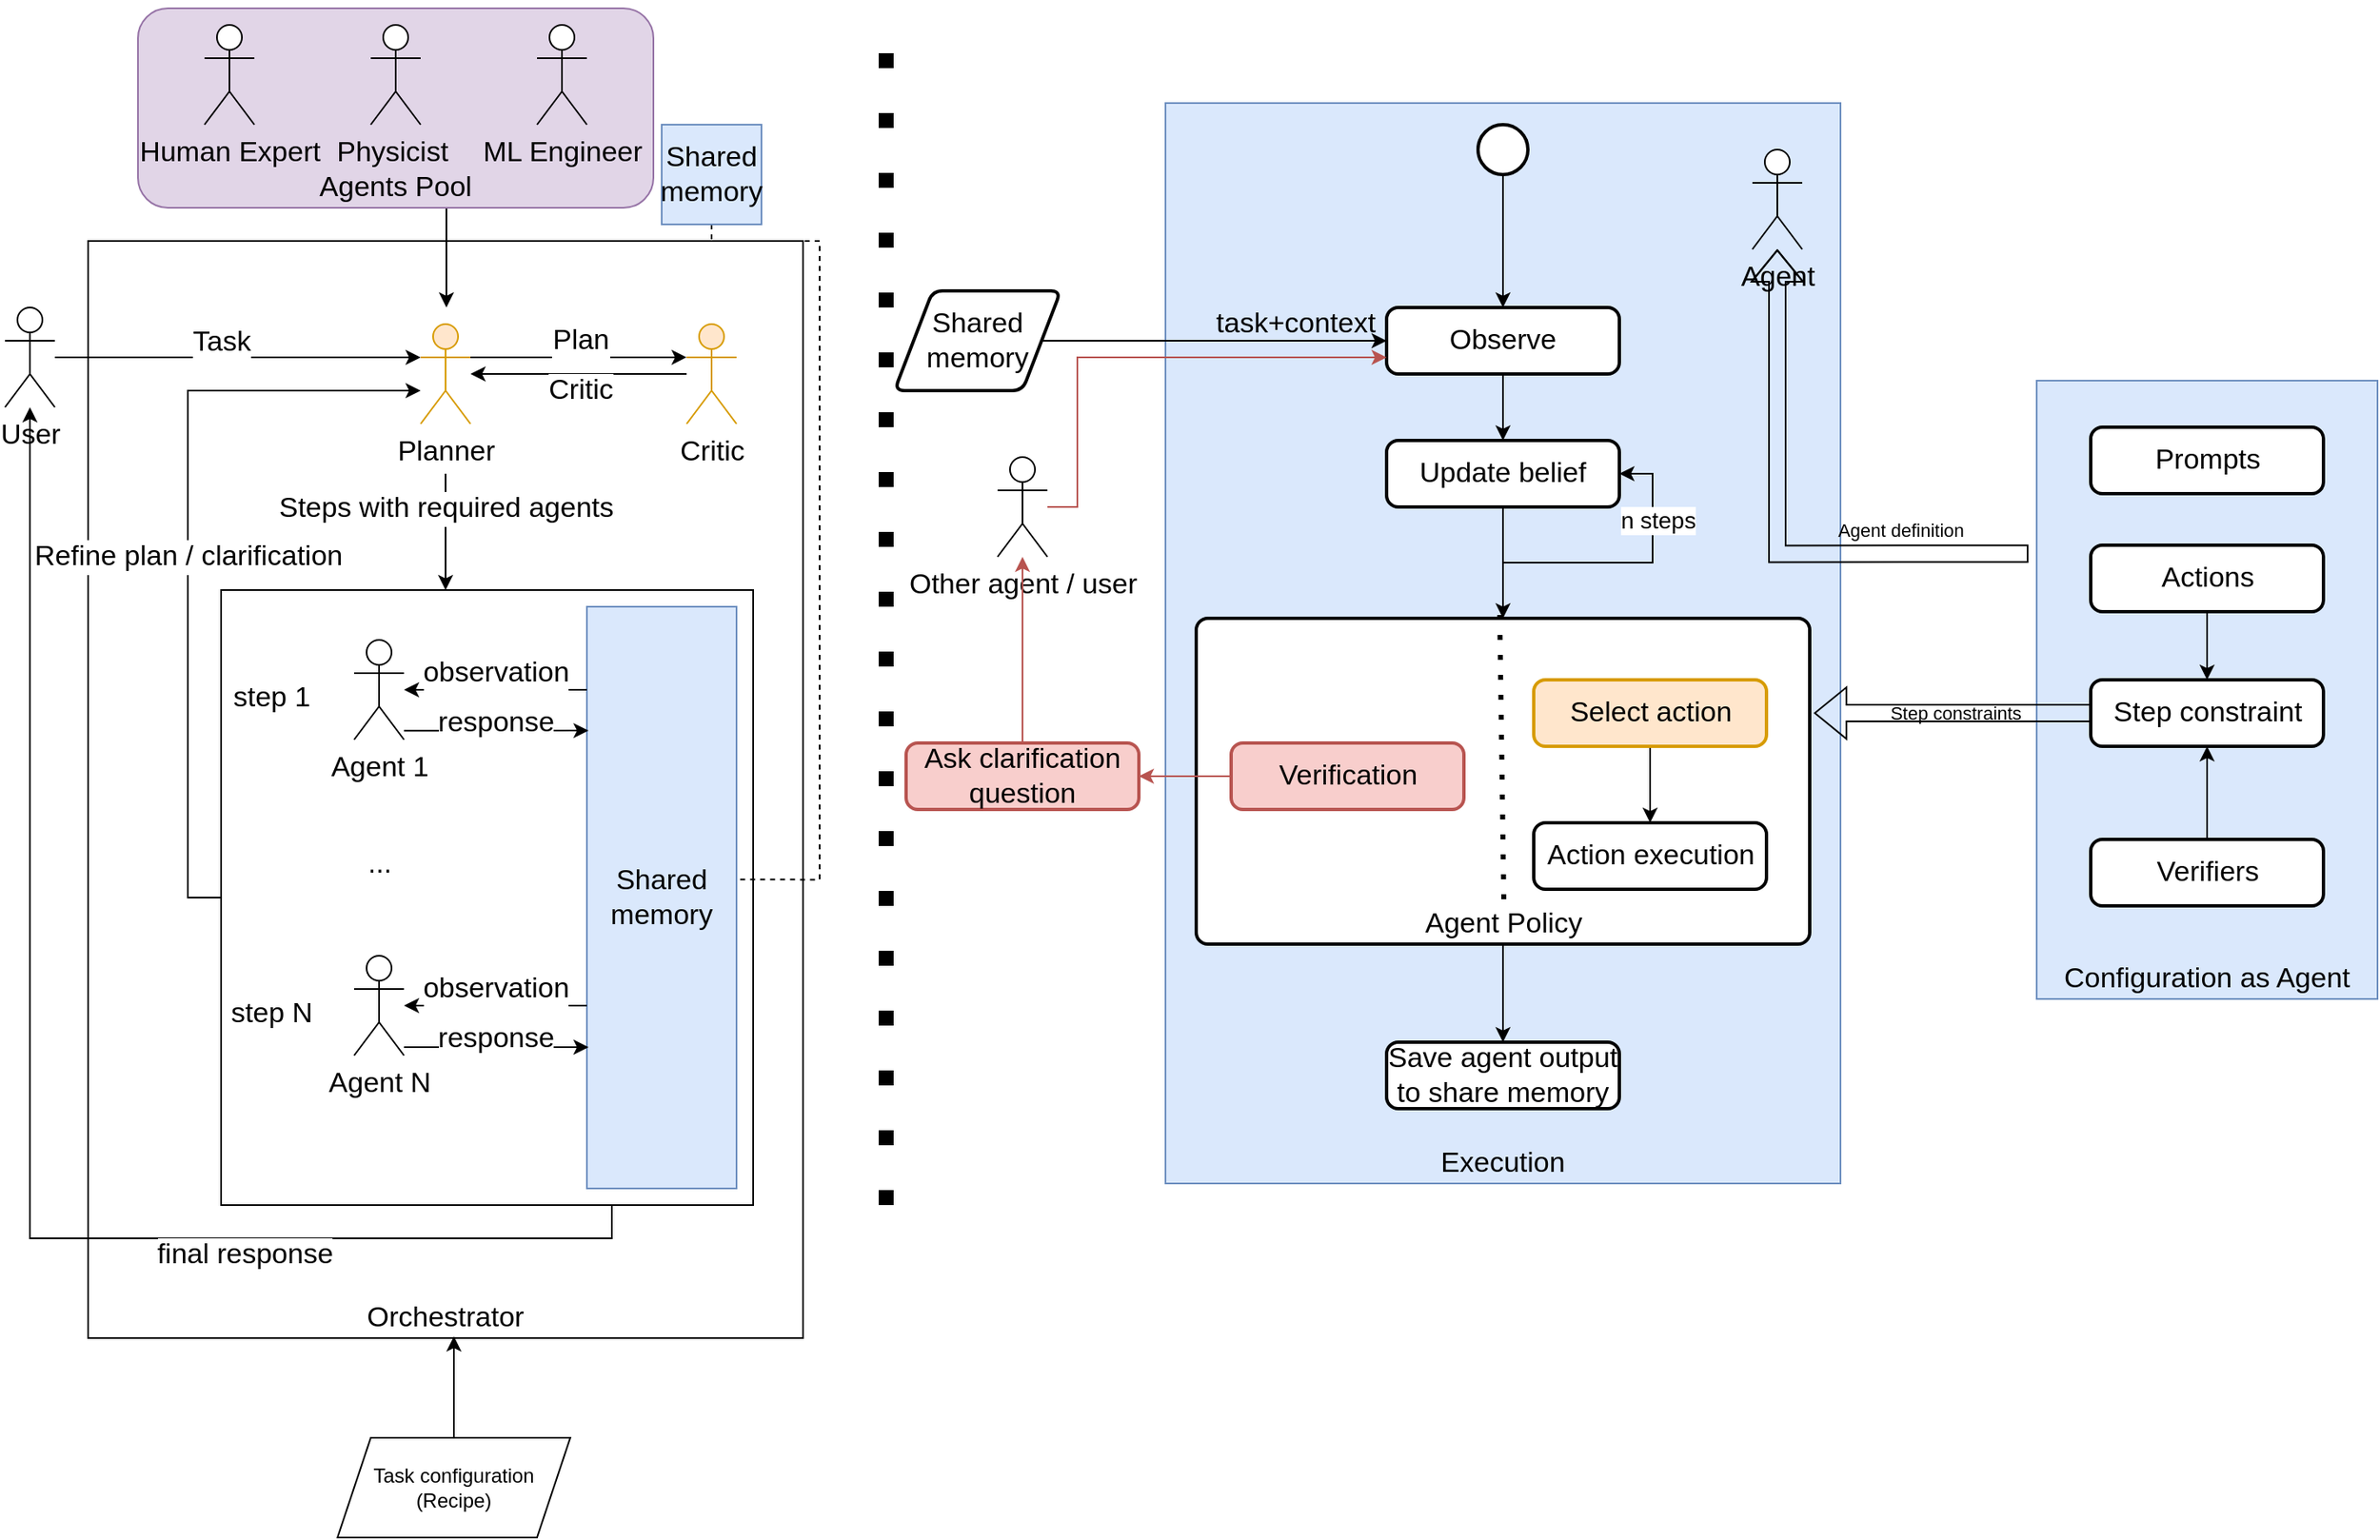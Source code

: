 <mxfile>
    <diagram id="fZ0vvQF5N2DYQitv8n2l" name="Page-1">
        <mxGraphModel dx="1811" dy="589" grid="1" gridSize="10" guides="1" tooltips="1" connect="1" arrows="1" fold="1" page="1" pageScale="1" pageWidth="850" pageHeight="1100" math="0" shadow="0">
            <root>
                <mxCell id="0"/>
                <mxCell id="1" parent="0"/>
                <mxCell id="2" value="&lt;font style=&quot;font-size: 17px;&quot;&gt;Orchestrator&lt;/font&gt;" style="rounded=0;whiteSpace=wrap;html=1;verticalAlign=bottom;" parent="1" vertex="1">
                    <mxGeometry x="-10" y="310" width="430" height="660" as="geometry"/>
                </mxCell>
                <mxCell id="3" value="Task configuration&lt;br&gt;(Recipe)" style="shape=parallelogram;perimeter=parallelogramPerimeter;whiteSpace=wrap;html=1;fixedSize=1;" parent="1" vertex="1">
                    <mxGeometry x="140" y="1030" width="140" height="60" as="geometry"/>
                </mxCell>
                <mxCell id="4" style="edgeStyle=orthogonalEdgeStyle;rounded=0;orthogonalLoop=1;jettySize=auto;html=1;" parent="1" source="3" edge="1">
                    <mxGeometry relative="1" as="geometry">
                        <mxPoint x="210" y="969" as="targetPoint"/>
                        <Array as="points">
                            <mxPoint x="210" y="969"/>
                        </Array>
                    </mxGeometry>
                </mxCell>
                <mxCell id="5" value="Configuration as Agent" style="rounded=0;whiteSpace=wrap;html=1;fillColor=#dae8fc;strokeColor=#6c8ebf;verticalAlign=bottom;fontSize=17;" parent="1" vertex="1">
                    <mxGeometry x="1162" y="394" width="205" height="372" as="geometry"/>
                </mxCell>
                <mxCell id="6" style="edgeStyle=orthogonalEdgeStyle;rounded=0;orthogonalLoop=1;jettySize=auto;html=1;" parent="1" source="7" target="74" edge="1">
                    <mxGeometry relative="1" as="geometry"/>
                </mxCell>
                <mxCell id="7" value="Actions" style="rounded=1;whiteSpace=wrap;html=1;absoluteArcSize=1;arcSize=14;strokeWidth=2;fontSize=17;" parent="1" vertex="1">
                    <mxGeometry x="1194.5" y="493" width="140" height="40" as="geometry"/>
                </mxCell>
                <mxCell id="8" style="edgeStyle=orthogonalEdgeStyle;rounded=0;orthogonalLoop=1;jettySize=auto;html=1;" parent="1" source="9" target="74" edge="1">
                    <mxGeometry relative="1" as="geometry"/>
                </mxCell>
                <mxCell id="9" value="Verifiers" style="rounded=1;whiteSpace=wrap;html=1;absoluteArcSize=1;arcSize=14;strokeWidth=2;fontSize=17;" parent="1" vertex="1">
                    <mxGeometry x="1194.5" y="670" width="140" height="40" as="geometry"/>
                </mxCell>
                <mxCell id="10" value="Prompts" style="rounded=1;whiteSpace=wrap;html=1;absoluteArcSize=1;arcSize=14;strokeWidth=2;fontSize=17;" parent="1" vertex="1">
                    <mxGeometry x="1194.5" y="422" width="140" height="40" as="geometry"/>
                </mxCell>
                <mxCell id="11" value="Execution" style="rounded=0;whiteSpace=wrap;html=1;fillColor=#dae8fc;strokeColor=#6c8ebf;verticalAlign=bottom;fontSize=17;" parent="1" vertex="1">
                    <mxGeometry x="638" y="227" width="406" height="650" as="geometry"/>
                </mxCell>
                <mxCell id="12" style="edgeStyle=orthogonalEdgeStyle;rounded=0;orthogonalLoop=1;jettySize=auto;html=1;fontSize=17;" parent="1" source="14" edge="1">
                    <mxGeometry relative="1" as="geometry">
                        <mxPoint x="190" y="380" as="targetPoint"/>
                    </mxGeometry>
                </mxCell>
                <mxCell id="13" value="Task" style="edgeLabel;html=1;align=center;verticalAlign=middle;resizable=0;points=[];fontSize=17;" parent="12" connectable="0" vertex="1">
                    <mxGeometry x="0.084" y="-3" relative="1" as="geometry">
                        <mxPoint x="-19" y="-13" as="offset"/>
                    </mxGeometry>
                </mxCell>
                <mxCell id="14" value="User" style="shape=umlActor;verticalLabelPosition=bottom;verticalAlign=top;html=1;outlineConnect=0;fontSize=17;" parent="1" vertex="1">
                    <mxGeometry x="-60" y="350" width="30" height="60" as="geometry"/>
                </mxCell>
                <mxCell id="15" style="edgeStyle=orthogonalEdgeStyle;rounded=0;orthogonalLoop=1;jettySize=auto;html=1;fontSize=17;" parent="1" edge="1">
                    <mxGeometry relative="1" as="geometry">
                        <mxPoint x="205" y="520" as="targetPoint"/>
                        <mxPoint x="205" y="450" as="sourcePoint"/>
                    </mxGeometry>
                </mxCell>
                <mxCell id="16" value="Steps with required agents" style="edgeLabel;html=1;align=center;verticalAlign=middle;resizable=0;points=[];fontSize=17;" parent="15" connectable="0" vertex="1">
                    <mxGeometry x="0.182" y="-1" relative="1" as="geometry">
                        <mxPoint x="1" y="-21" as="offset"/>
                    </mxGeometry>
                </mxCell>
                <mxCell id="17" value="Planner" style="shape=umlActor;verticalLabelPosition=bottom;verticalAlign=top;html=1;outlineConnect=0;fillColor=#ffe6cc;strokeColor=#d79b00;fontSize=17;" parent="1" vertex="1">
                    <mxGeometry x="190" y="360" width="30" height="60" as="geometry"/>
                </mxCell>
                <mxCell id="18" style="edgeStyle=orthogonalEdgeStyle;rounded=0;orthogonalLoop=1;jettySize=auto;html=1;fontSize=17;" parent="1" source="20" target="17" edge="1">
                    <mxGeometry relative="1" as="geometry"/>
                </mxCell>
                <mxCell id="19" value="Critic" style="edgeLabel;html=1;align=center;verticalAlign=middle;resizable=0;points=[];fontSize=17;" parent="18" connectable="0" vertex="1">
                    <mxGeometry x="0.062" y="2" relative="1" as="geometry">
                        <mxPoint x="5" y="8" as="offset"/>
                    </mxGeometry>
                </mxCell>
                <mxCell id="20" value="Critic" style="shape=umlActor;verticalLabelPosition=bottom;verticalAlign=top;html=1;outlineConnect=0;fillColor=#ffe6cc;strokeColor=#d79b00;fontSize=17;" parent="1" vertex="1">
                    <mxGeometry x="350" y="360" width="30" height="60" as="geometry"/>
                </mxCell>
                <mxCell id="21" style="edgeStyle=orthogonalEdgeStyle;rounded=0;orthogonalLoop=1;jettySize=auto;html=1;entryX=0;entryY=0.333;entryDx=0;entryDy=0;entryPerimeter=0;fontSize=17;" parent="1" source="17" target="20" edge="1">
                    <mxGeometry relative="1" as="geometry">
                        <Array as="points">
                            <mxPoint x="250" y="380"/>
                            <mxPoint x="250" y="380"/>
                        </Array>
                    </mxGeometry>
                </mxCell>
                <mxCell id="22" value="Plan" style="edgeLabel;html=1;align=center;verticalAlign=middle;resizable=0;points=[];fontSize=17;" parent="21" connectable="0" vertex="1">
                    <mxGeometry x="0.009" y="1" relative="1" as="geometry">
                        <mxPoint y="-9" as="offset"/>
                    </mxGeometry>
                </mxCell>
                <mxCell id="23" style="edgeStyle=orthogonalEdgeStyle;rounded=0;orthogonalLoop=1;jettySize=auto;html=1;fontSize=17;" parent="1" source="24" edge="1">
                    <mxGeometry relative="1" as="geometry">
                        <mxPoint x="205.5" y="350" as="targetPoint"/>
                        <Array as="points">
                            <mxPoint x="205" y="340"/>
                        </Array>
                    </mxGeometry>
                </mxCell>
                <mxCell id="24" value="Agents Pool" style="rounded=1;whiteSpace=wrap;html=1;fillColor=#e1d5e7;strokeColor=#9673a6;verticalAlign=bottom;fontSize=17;" parent="1" vertex="1">
                    <mxGeometry x="20" y="170" width="310" height="120" as="geometry"/>
                </mxCell>
                <mxCell id="25" style="edgeStyle=orthogonalEdgeStyle;rounded=0;orthogonalLoop=1;jettySize=auto;html=1;fontSize=17;" parent="1" source="29" target="17" edge="1">
                    <mxGeometry relative="1" as="geometry">
                        <Array as="points">
                            <mxPoint x="50" y="705"/>
                            <mxPoint x="50" y="400"/>
                        </Array>
                    </mxGeometry>
                </mxCell>
                <mxCell id="26" value="Refine plan / clarification" style="edgeLabel;html=1;align=center;verticalAlign=middle;resizable=0;points=[];fontSize=17;" parent="25" connectable="0" vertex="1">
                    <mxGeometry x="-0.437" y="2" relative="1" as="geometry">
                        <mxPoint x="2" y="-94" as="offset"/>
                    </mxGeometry>
                </mxCell>
                <mxCell id="27" style="edgeStyle=orthogonalEdgeStyle;rounded=0;orthogonalLoop=1;jettySize=auto;html=1;fontSize=17;" parent="1" source="29" target="14" edge="1">
                    <mxGeometry relative="1" as="geometry">
                        <Array as="points">
                            <mxPoint x="305" y="910"/>
                            <mxPoint x="-45" y="910"/>
                        </Array>
                    </mxGeometry>
                </mxCell>
                <mxCell id="28" value="final response" style="edgeLabel;html=1;align=center;verticalAlign=middle;resizable=0;points=[];fontSize=17;" parent="27" connectable="0" vertex="1">
                    <mxGeometry x="-0.445" y="1" relative="1" as="geometry">
                        <mxPoint y="9" as="offset"/>
                    </mxGeometry>
                </mxCell>
                <mxCell id="29" value="" style="rounded=0;whiteSpace=wrap;html=1;fontSize=17;" parent="1" vertex="1">
                    <mxGeometry x="70" y="520" width="320" height="370" as="geometry"/>
                </mxCell>
                <mxCell id="30" value="Shared memory" style="rounded=0;whiteSpace=wrap;html=1;fillColor=#dae8fc;strokeColor=#6c8ebf;fontSize=17;" parent="1" vertex="1">
                    <mxGeometry x="290" y="530" width="90" height="350" as="geometry"/>
                </mxCell>
                <mxCell id="31" style="edgeStyle=orthogonalEdgeStyle;rounded=0;orthogonalLoop=1;jettySize=auto;html=1;entryX=0.992;entryY=0.469;entryDx=0;entryDy=0;entryPerimeter=0;dashed=1;endArrow=none;endFill=0;fontSize=17;" parent="1" source="32" target="30" edge="1">
                    <mxGeometry relative="1" as="geometry">
                        <Array as="points">
                            <mxPoint x="365" y="310"/>
                            <mxPoint x="430" y="310"/>
                            <mxPoint x="430" y="694"/>
                        </Array>
                    </mxGeometry>
                </mxCell>
                <mxCell id="32" value="Shared memory" style="rounded=0;whiteSpace=wrap;html=1;fillColor=#dae8fc;strokeColor=#6c8ebf;fontSize=17;" parent="1" vertex="1">
                    <mxGeometry x="335" y="240" width="60" height="60" as="geometry"/>
                </mxCell>
                <mxCell id="33" style="edgeStyle=orthogonalEdgeStyle;rounded=0;orthogonalLoop=1;jettySize=auto;html=1;entryX=0.011;entryY=0.213;entryDx=0;entryDy=0;entryPerimeter=0;fontSize=17;" parent="1" source="35" target="30" edge="1">
                    <mxGeometry relative="1" as="geometry">
                        <Array as="points">
                            <mxPoint x="235" y="605"/>
                        </Array>
                    </mxGeometry>
                </mxCell>
                <mxCell id="34" value="response" style="edgeLabel;html=1;align=center;verticalAlign=middle;resizable=0;points=[];fontSize=17;" parent="33" connectable="0" vertex="1">
                    <mxGeometry x="-0.027" y="2" relative="1" as="geometry">
                        <mxPoint x="1" y="-3" as="offset"/>
                    </mxGeometry>
                </mxCell>
                <mxCell id="35" value="Agent 1" style="shape=umlActor;verticalLabelPosition=bottom;verticalAlign=top;html=1;outlineConnect=0;fontSize=17;" parent="1" vertex="1">
                    <mxGeometry x="150" y="550" width="30" height="60" as="geometry"/>
                </mxCell>
                <mxCell id="36" style="edgeStyle=orthogonalEdgeStyle;rounded=0;orthogonalLoop=1;jettySize=auto;html=1;fontSize=17;" parent="1" source="30" target="35" edge="1">
                    <mxGeometry relative="1" as="geometry">
                        <Array as="points">
                            <mxPoint x="270" y="580"/>
                            <mxPoint x="270" y="580"/>
                        </Array>
                    </mxGeometry>
                </mxCell>
                <mxCell id="37" value="observation" style="edgeLabel;html=1;align=center;verticalAlign=middle;resizable=0;points=[];fontSize=17;" parent="36" connectable="0" vertex="1">
                    <mxGeometry x="-0.016" y="-2" relative="1" as="geometry">
                        <mxPoint x="-1" y="-8" as="offset"/>
                    </mxGeometry>
                </mxCell>
                <mxCell id="38" value="step 1" style="text;html=1;align=center;verticalAlign=middle;resizable=0;points=[];autosize=1;strokeColor=none;fillColor=none;fontSize=17;" parent="1" vertex="1">
                    <mxGeometry x="65" y="570" width="70" height="30" as="geometry"/>
                </mxCell>
                <mxCell id="39" style="edgeStyle=orthogonalEdgeStyle;rounded=0;orthogonalLoop=1;jettySize=auto;html=1;fontSize=17;" parent="1" target="43" edge="1">
                    <mxGeometry relative="1" as="geometry">
                        <mxPoint x="290" y="770" as="sourcePoint"/>
                        <Array as="points">
                            <mxPoint x="270" y="770"/>
                            <mxPoint x="270" y="770"/>
                        </Array>
                    </mxGeometry>
                </mxCell>
                <mxCell id="40" value="observation" style="edgeLabel;html=1;align=center;verticalAlign=middle;resizable=0;points=[];fontSize=17;" parent="39" connectable="0" vertex="1">
                    <mxGeometry x="-0.016" y="-2" relative="1" as="geometry">
                        <mxPoint x="-1" y="-8" as="offset"/>
                    </mxGeometry>
                </mxCell>
                <mxCell id="41" style="edgeStyle=orthogonalEdgeStyle;rounded=0;orthogonalLoop=1;jettySize=auto;html=1;entryX=0.011;entryY=0.213;entryDx=0;entryDy=0;entryPerimeter=0;fontSize=17;" parent="1" source="43" edge="1">
                    <mxGeometry relative="1" as="geometry">
                        <mxPoint x="291" y="795" as="targetPoint"/>
                        <Array as="points">
                            <mxPoint x="235" y="795"/>
                        </Array>
                    </mxGeometry>
                </mxCell>
                <mxCell id="42" value="response" style="edgeLabel;html=1;align=center;verticalAlign=middle;resizable=0;points=[];fontSize=17;" parent="41" connectable="0" vertex="1">
                    <mxGeometry x="-0.027" y="2" relative="1" as="geometry">
                        <mxPoint x="1" y="-3" as="offset"/>
                    </mxGeometry>
                </mxCell>
                <mxCell id="43" value="Agent N" style="shape=umlActor;verticalLabelPosition=bottom;verticalAlign=top;html=1;outlineConnect=0;fontSize=17;" parent="1" vertex="1">
                    <mxGeometry x="150" y="740" width="30" height="60" as="geometry"/>
                </mxCell>
                <mxCell id="44" value="step N" style="text;html=1;align=center;verticalAlign=middle;resizable=0;points=[];autosize=1;strokeColor=none;fillColor=none;fontSize=17;" parent="1" vertex="1">
                    <mxGeometry x="65" y="760" width="70" height="30" as="geometry"/>
                </mxCell>
                <mxCell id="45" value="..." style="text;html=1;align=center;verticalAlign=middle;resizable=0;points=[];autosize=1;strokeColor=none;fillColor=none;fontSize=17;" parent="1" vertex="1">
                    <mxGeometry x="145" y="670" width="40" height="30" as="geometry"/>
                </mxCell>
                <mxCell id="46" value="Physicist&amp;nbsp;" style="shape=umlActor;verticalLabelPosition=bottom;verticalAlign=top;html=1;outlineConnect=0;fontSize=17;" parent="1" vertex="1">
                    <mxGeometry x="160" y="180" width="30" height="60" as="geometry"/>
                </mxCell>
                <mxCell id="47" value="ML Engineer" style="shape=umlActor;verticalLabelPosition=bottom;verticalAlign=top;html=1;outlineConnect=0;fontSize=17;" parent="1" vertex="1">
                    <mxGeometry x="260" y="180" width="30" height="60" as="geometry"/>
                </mxCell>
                <mxCell id="48" value="Human Expert" style="shape=umlActor;verticalLabelPosition=bottom;verticalAlign=top;html=1;outlineConnect=0;fontSize=17;" parent="1" vertex="1">
                    <mxGeometry x="60" y="180" width="30" height="60" as="geometry"/>
                </mxCell>
                <mxCell id="49" value="" style="strokeWidth=2;html=1;shape=mxgraph.flowchart.start_2;whiteSpace=wrap;fontSize=17;" parent="1" vertex="1">
                    <mxGeometry x="826" y="240" width="30" height="30" as="geometry"/>
                </mxCell>
                <mxCell id="50" value="Observe" style="rounded=1;whiteSpace=wrap;html=1;absoluteArcSize=1;arcSize=14;strokeWidth=2;fontSize=17;" parent="1" vertex="1">
                    <mxGeometry x="771" y="350" width="140" height="40" as="geometry"/>
                </mxCell>
                <mxCell id="51" style="edgeStyle=orthogonalEdgeStyle;rounded=0;orthogonalLoop=1;jettySize=auto;html=1;fontSize=17;" parent="1" source="49" target="50" edge="1">
                    <mxGeometry relative="1" as="geometry"/>
                </mxCell>
                <mxCell id="52" value="task+context" style="edgeLabel;html=1;align=center;verticalAlign=middle;resizable=0;points=[];labelBackgroundColor=none;fontSize=17;" parent="51" connectable="0" vertex="1">
                    <mxGeometry x="-0.307" relative="1" as="geometry">
                        <mxPoint x="-125" y="62" as="offset"/>
                    </mxGeometry>
                </mxCell>
                <mxCell id="53" style="edgeStyle=orthogonalEdgeStyle;rounded=0;orthogonalLoop=1;jettySize=auto;html=1;entryX=0;entryY=0.5;entryDx=0;entryDy=0;fontSize=17;" parent="1" source="54" target="50" edge="1">
                    <mxGeometry relative="1" as="geometry"/>
                </mxCell>
                <mxCell id="54" value="Shared &lt;br style=&quot;font-size: 17px;&quot;&gt;memory" style="shape=parallelogram;html=1;strokeWidth=2;perimeter=parallelogramPerimeter;whiteSpace=wrap;rounded=1;arcSize=12;size=0.23;fontSize=17;" parent="1" vertex="1">
                    <mxGeometry x="475" y="340" width="100" height="60" as="geometry"/>
                </mxCell>
                <mxCell id="55" value="Ask clarification question" style="rounded=1;whiteSpace=wrap;html=1;absoluteArcSize=1;arcSize=14;strokeWidth=2;fontSize=17;fillColor=#f8cecc;strokeColor=#b85450;" parent="1" vertex="1">
                    <mxGeometry x="482" y="612" width="140" height="40" as="geometry"/>
                </mxCell>
                <mxCell id="56" value="Save agent output to share memory" style="rounded=1;whiteSpace=wrap;html=1;absoluteArcSize=1;arcSize=14;strokeWidth=2;fontSize=17;" parent="1" vertex="1">
                    <mxGeometry x="771" y="792" width="140" height="40" as="geometry"/>
                </mxCell>
                <mxCell id="57" style="edgeStyle=orthogonalEdgeStyle;rounded=0;orthogonalLoop=1;jettySize=auto;html=1;entryX=0;entryY=0.75;entryDx=0;entryDy=0;fontSize=17;fillColor=#f8cecc;strokeColor=#b85450;" parent="1" source="58" target="50" edge="1">
                    <mxGeometry relative="1" as="geometry">
                        <Array as="points">
                            <mxPoint x="585" y="470"/>
                            <mxPoint x="585" y="380"/>
                        </Array>
                    </mxGeometry>
                </mxCell>
                <mxCell id="58" value="Other agent / user" style="shape=umlActor;verticalLabelPosition=bottom;verticalAlign=top;html=1;outlineConnect=0;fontSize=17;" parent="1" vertex="1">
                    <mxGeometry x="537" y="440" width="30" height="60" as="geometry"/>
                </mxCell>
                <mxCell id="59" style="edgeStyle=orthogonalEdgeStyle;rounded=0;orthogonalLoop=1;jettySize=auto;html=1;fontSize=17;fillColor=#f8cecc;strokeColor=#b85450;" parent="1" source="55" target="58" edge="1">
                    <mxGeometry relative="1" as="geometry">
                        <Array as="points">
                            <mxPoint x="552" y="556"/>
                            <mxPoint x="552" y="556"/>
                        </Array>
                    </mxGeometry>
                </mxCell>
                <mxCell id="60" style="edgeStyle=orthogonalEdgeStyle;rounded=0;orthogonalLoop=1;jettySize=auto;html=1;" parent="1" source="61" target="67" edge="1">
                    <mxGeometry relative="1" as="geometry"/>
                </mxCell>
                <mxCell id="61" value="Update belief" style="rounded=1;whiteSpace=wrap;html=1;absoluteArcSize=1;arcSize=14;strokeWidth=2;fontSize=17;" parent="1" vertex="1">
                    <mxGeometry x="771" y="430" width="140" height="40" as="geometry"/>
                </mxCell>
                <mxCell id="62" style="edgeStyle=orthogonalEdgeStyle;rounded=0;orthogonalLoop=1;jettySize=auto;html=1;fontSize=17;" parent="1" source="50" target="61" edge="1">
                    <mxGeometry relative="1" as="geometry"/>
                </mxCell>
                <mxCell id="63" value="" style="endArrow=none;dashed=1;html=1;dashPattern=1 3;strokeWidth=9;rounded=0;fontSize=17;" parent="1" edge="1">
                    <mxGeometry width="50" height="50" relative="1" as="geometry">
                        <mxPoint x="470" y="890" as="sourcePoint"/>
                        <mxPoint x="470" y="170" as="targetPoint"/>
                    </mxGeometry>
                </mxCell>
                <mxCell id="64" style="edgeStyle=orthogonalEdgeStyle;rounded=0;orthogonalLoop=1;jettySize=auto;html=1;" parent="1" source="67" target="56" edge="1">
                    <mxGeometry relative="1" as="geometry"/>
                </mxCell>
                <mxCell id="65" style="edgeStyle=orthogonalEdgeStyle;rounded=0;orthogonalLoop=1;jettySize=auto;html=1;entryX=1;entryY=0.5;entryDx=0;entryDy=0;" parent="1" source="67" target="61" edge="1">
                    <mxGeometry relative="1" as="geometry"/>
                </mxCell>
                <mxCell id="66" value="&lt;font style=&quot;font-size: 14px;&quot;&gt;n steps&lt;/font&gt;" style="edgeLabel;html=1;align=center;verticalAlign=middle;resizable=0;points=[];" parent="65" connectable="0" vertex="1">
                    <mxGeometry x="0.513" y="-3" relative="1" as="geometry">
                        <mxPoint as="offset"/>
                    </mxGeometry>
                </mxCell>
                <mxCell id="67" value="Agent Policy" style="rounded=1;whiteSpace=wrap;html=1;absoluteArcSize=1;arcSize=14;strokeWidth=2;fontSize=17;verticalAlign=bottom;" parent="1" vertex="1">
                    <mxGeometry x="656.5" y="537" width="369" height="196" as="geometry"/>
                </mxCell>
                <mxCell id="68" style="edgeStyle=orthogonalEdgeStyle;rounded=0;orthogonalLoop=1;jettySize=auto;html=1;" parent="1" source="69" target="70" edge="1">
                    <mxGeometry relative="1" as="geometry"/>
                </mxCell>
                <mxCell id="69" value="Select action" style="rounded=1;whiteSpace=wrap;html=1;absoluteArcSize=1;arcSize=14;strokeWidth=2;fontSize=17;fillColor=#ffe6cc;strokeColor=#d79b00;" parent="1" vertex="1">
                    <mxGeometry x="859.5" y="574" width="140" height="40" as="geometry"/>
                </mxCell>
                <mxCell id="70" value="Action execution" style="rounded=1;whiteSpace=wrap;html=1;absoluteArcSize=1;arcSize=14;strokeWidth=2;fontSize=17;" parent="1" vertex="1">
                    <mxGeometry x="859.5" y="660" width="140" height="40" as="geometry"/>
                </mxCell>
                <mxCell id="71" style="edgeStyle=orthogonalEdgeStyle;rounded=0;orthogonalLoop=1;jettySize=auto;html=1;entryX=1;entryY=0.5;entryDx=0;entryDy=0;fillColor=#f8cecc;strokeColor=#b85450;" parent="1" source="72" target="55" edge="1">
                    <mxGeometry relative="1" as="geometry"/>
                </mxCell>
                <mxCell id="72" value="Verification" style="rounded=1;whiteSpace=wrap;html=1;absoluteArcSize=1;arcSize=14;strokeWidth=2;fontSize=17;fillColor=#f8cecc;strokeColor=#b85450;" parent="1" vertex="1">
                    <mxGeometry x="677.5" y="612" width="140" height="40" as="geometry"/>
                </mxCell>
                <mxCell id="73" value="" style="endArrow=none;dashed=1;html=1;dashPattern=1 3;strokeWidth=3;rounded=0;fontSize=17;" parent="1" edge="1">
                    <mxGeometry width="50" height="50" relative="1" as="geometry">
                        <mxPoint x="841.5" y="706" as="sourcePoint"/>
                        <mxPoint x="839" y="532" as="targetPoint"/>
                    </mxGeometry>
                </mxCell>
                <mxCell id="74" value="Step constraint" style="rounded=1;whiteSpace=wrap;html=1;absoluteArcSize=1;arcSize=14;strokeWidth=2;fontSize=17;" parent="1" vertex="1">
                    <mxGeometry x="1194.5" y="574" width="140" height="40" as="geometry"/>
                </mxCell>
                <mxCell id="75" style="edgeStyle=orthogonalEdgeStyle;rounded=0;orthogonalLoop=1;jettySize=auto;html=1;entryX=1.007;entryY=0.291;entryDx=0;entryDy=0;entryPerimeter=0;shape=flexArrow;" parent="1" source="74" target="67" edge="1">
                    <mxGeometry relative="1" as="geometry"/>
                </mxCell>
                <mxCell id="76" value="Step constraints" style="edgeLabel;html=1;align=center;verticalAlign=middle;resizable=0;points=[];labelBackgroundColor=none;" parent="75" connectable="0" vertex="1">
                    <mxGeometry x="-0.009" relative="1" as="geometry">
                        <mxPoint x="1" as="offset"/>
                    </mxGeometry>
                </mxCell>
                <mxCell id="77" style="edgeStyle=orthogonalEdgeStyle;rounded=0;orthogonalLoop=1;jettySize=auto;html=1;shape=flexArrow;exitX=-0.024;exitY=0.28;exitDx=0;exitDy=0;exitPerimeter=0;" parent="1" source="5" target="79" edge="1">
                    <mxGeometry relative="1" as="geometry">
                        <mxPoint x="1211" y="449.5" as="sourcePoint"/>
                        <mxPoint x="1044" y="449.5" as="targetPoint"/>
                    </mxGeometry>
                </mxCell>
                <mxCell id="78" value="Agent definition" style="edgeLabel;html=1;align=center;verticalAlign=middle;resizable=0;points=[];labelBackgroundColor=none;" parent="77" connectable="0" vertex="1">
                    <mxGeometry x="-0.009" relative="1" as="geometry">
                        <mxPoint x="74" as="offset"/>
                    </mxGeometry>
                </mxCell>
                <mxCell id="79" value="Agent" style="shape=umlActor;verticalLabelPosition=bottom;verticalAlign=top;html=1;outlineConnect=0;fontSize=17;" parent="1" vertex="1">
                    <mxGeometry x="991" y="255" width="30" height="60" as="geometry"/>
                </mxCell>
            </root>
        </mxGraphModel>
    </diagram>
</mxfile>